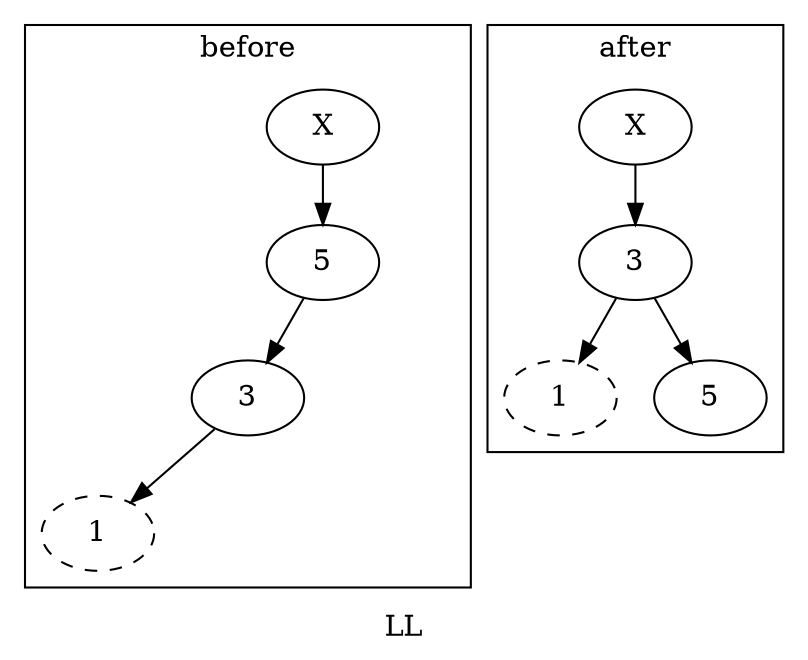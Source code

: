 digraph  {
    label=LL
    ranksep=0.4
    subgraph cluster{
        label=before
        X->5
        5->3
        3->1
        
        1[style=dashed]
        node[style=invis]
        edge[style=invis]
        5->R
        R->0
        3->R3
    }
    
    subgraph cluster2{
        label=after
        X2->3.
        3.->1.
        3.->5.

        1.[label=1,style=dashed]
        5.[label=5]
        3.[label=3]
        X2[label=X]
    }
}
